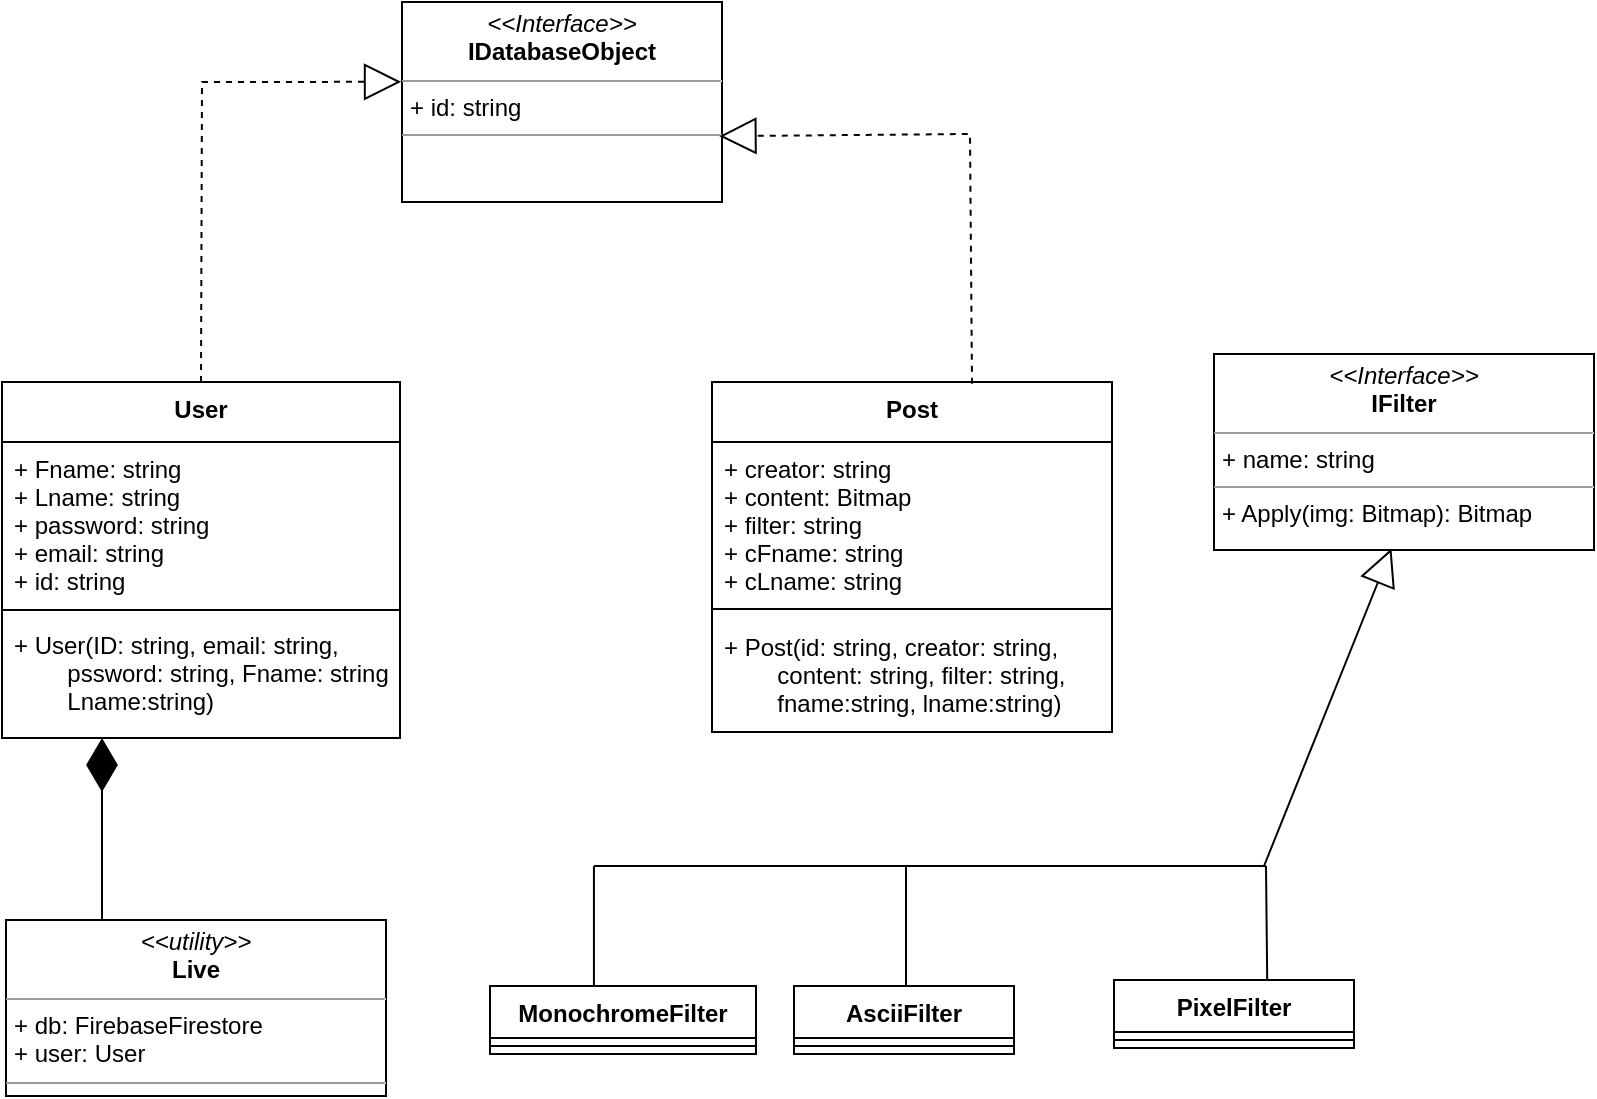 <mxfile version="21.1.7" type="github">
  <diagram id="5j97dR44W0pkRMfTW0MN" name="‫עמוד-1‬">
    <mxGraphModel dx="979" dy="512" grid="0" gridSize="10" guides="1" tooltips="1" connect="1" arrows="1" fold="1" page="1" pageScale="1" pageWidth="827" pageHeight="1169" math="0" shadow="0">
      <root>
        <mxCell id="0" />
        <mxCell id="1" parent="0" />
        <mxCell id="RlVIT7YuRauQy9fZDoNZ-9" value="User" style="swimlane;fontStyle=1;align=center;verticalAlign=top;childLayout=stackLayout;horizontal=1;startSize=30;horizontalStack=0;resizeParent=1;resizeParentMax=0;resizeLast=0;collapsible=1;marginBottom=0;rounded=0;" parent="1" vertex="1">
          <mxGeometry x="19" y="226" width="199" height="178" as="geometry" />
        </mxCell>
        <mxCell id="RlVIT7YuRauQy9fZDoNZ-10" value="+ Fname: string&#xa;+ Lname: string&#xa;+ password: string&#xa;+ email: string&#xa;+ id: string" style="text;strokeColor=none;fillColor=none;align=left;verticalAlign=top;spacingLeft=4;spacingRight=4;overflow=hidden;rotatable=0;points=[[0,0.5],[1,0.5]];portConstraint=eastwest;rounded=0;" parent="RlVIT7YuRauQy9fZDoNZ-9" vertex="1">
          <mxGeometry y="30" width="199" height="80" as="geometry" />
        </mxCell>
        <mxCell id="RlVIT7YuRauQy9fZDoNZ-11" value="" style="line;strokeWidth=1;fillColor=none;align=left;verticalAlign=middle;spacingTop=-1;spacingLeft=3;spacingRight=3;rotatable=0;labelPosition=right;points=[];portConstraint=eastwest;strokeColor=inherit;rounded=0;" parent="RlVIT7YuRauQy9fZDoNZ-9" vertex="1">
          <mxGeometry y="110" width="199" height="8" as="geometry" />
        </mxCell>
        <mxCell id="RlVIT7YuRauQy9fZDoNZ-12" value="+ User(ID: string, email: string,&#xa;        pssword: string, Fname: string,&#xa;        Lname:string)" style="text;strokeColor=none;fillColor=none;align=left;verticalAlign=top;spacingLeft=4;spacingRight=4;overflow=hidden;rotatable=0;points=[[0,0.5],[1,0.5]];portConstraint=eastwest;rounded=0;" parent="RlVIT7YuRauQy9fZDoNZ-9" vertex="1">
          <mxGeometry y="118" width="199" height="60" as="geometry" />
        </mxCell>
        <mxCell id="RlVIT7YuRauQy9fZDoNZ-13" value="Post" style="swimlane;fontStyle=1;align=center;verticalAlign=top;childLayout=stackLayout;horizontal=1;startSize=30;horizontalStack=0;resizeParent=1;resizeParentMax=0;resizeLast=0;collapsible=1;marginBottom=0;" parent="1" vertex="1">
          <mxGeometry x="374" y="226" width="200" height="175" as="geometry" />
        </mxCell>
        <mxCell id="RlVIT7YuRauQy9fZDoNZ-14" value="+ creator: string&#xa;+ content: Bitmap&#xa;+ filter: string&#xa;+ cFname: string&#xa;+ cLname: string" style="text;strokeColor=none;fillColor=none;align=left;verticalAlign=top;spacingLeft=4;spacingRight=4;overflow=hidden;rotatable=0;points=[[0,0.5],[1,0.5]];portConstraint=eastwest;" parent="RlVIT7YuRauQy9fZDoNZ-13" vertex="1">
          <mxGeometry y="30" width="200" height="78" as="geometry" />
        </mxCell>
        <mxCell id="RlVIT7YuRauQy9fZDoNZ-15" value="" style="line;strokeWidth=1;fillColor=none;align=left;verticalAlign=middle;spacingTop=-1;spacingLeft=3;spacingRight=3;rotatable=0;labelPosition=right;points=[];portConstraint=eastwest;strokeColor=inherit;" parent="RlVIT7YuRauQy9fZDoNZ-13" vertex="1">
          <mxGeometry y="108" width="200" height="11" as="geometry" />
        </mxCell>
        <mxCell id="RlVIT7YuRauQy9fZDoNZ-16" value="+ Post(id: string, creator: string, &#xa;        content: string, filter: string,&#xa;        fname:string, lname:string)" style="text;strokeColor=none;fillColor=none;align=left;verticalAlign=top;spacingLeft=4;spacingRight=4;overflow=hidden;rotatable=0;points=[[0,0.5],[1,0.5]];portConstraint=eastwest;" parent="RlVIT7YuRauQy9fZDoNZ-13" vertex="1">
          <mxGeometry y="119" width="200" height="56" as="geometry" />
        </mxCell>
        <mxCell id="RlVIT7YuRauQy9fZDoNZ-22" value="" style="endArrow=block;endSize=16;endFill=0;html=1;rounded=0;exitX=0.5;exitY=0;exitDx=0;exitDy=0;entryX=-0.003;entryY=0.399;entryDx=0;entryDy=0;dashed=1;entryPerimeter=0;" parent="1" source="RlVIT7YuRauQy9fZDoNZ-9" target="RlVIT7YuRauQy9fZDoNZ-42" edge="1">
          <mxGeometry width="160" relative="1" as="geometry">
            <mxPoint x="119" y="216" as="sourcePoint" />
            <mxPoint x="219.0" y="76" as="targetPoint" />
            <Array as="points">
              <mxPoint x="119" y="76" />
            </Array>
          </mxGeometry>
        </mxCell>
        <mxCell id="RlVIT7YuRauQy9fZDoNZ-42" value="&lt;p style=&quot;margin:0px;margin-top:4px;text-align:center;&quot;&gt;&lt;i&gt;&amp;lt;&amp;lt;Interface&amp;gt;&amp;gt;&lt;/i&gt;&lt;br&gt;&lt;b&gt;IDatabaseObject&lt;/b&gt;&lt;/p&gt;&lt;hr size=&quot;1&quot;&gt;&lt;p style=&quot;margin:0px;margin-left:4px;&quot;&gt;+ id: string&lt;br&gt;&lt;/p&gt;&lt;hr size=&quot;1&quot;&gt;&lt;p style=&quot;margin:0px;margin-left:4px;&quot;&gt;&lt;br&gt;&lt;/p&gt;" style="verticalAlign=top;align=left;overflow=fill;fontSize=12;fontFamily=Helvetica;html=1;" parent="1" vertex="1">
          <mxGeometry x="219" y="36" width="160" height="100" as="geometry" />
        </mxCell>
        <mxCell id="RlVIT7YuRauQy9fZDoNZ-43" value="" style="endArrow=block;endSize=16;endFill=0;html=1;rounded=0;exitX=0.65;exitY=0.005;exitDx=0;exitDy=0;dashed=1;entryX=0.992;entryY=0.671;entryDx=0;entryDy=0;entryPerimeter=0;exitPerimeter=0;" parent="1" source="RlVIT7YuRauQy9fZDoNZ-13" target="RlVIT7YuRauQy9fZDoNZ-42" edge="1">
          <mxGeometry width="160" relative="1" as="geometry">
            <mxPoint x="499" y="226.0" as="sourcePoint" />
            <mxPoint x="379" y="76" as="targetPoint" />
            <Array as="points">
              <mxPoint x="503" y="102" />
            </Array>
          </mxGeometry>
        </mxCell>
        <mxCell id="RlVIT7YuRauQy9fZDoNZ-53" value="" style="endArrow=block;endSize=16;endFill=0;html=1;rounded=0;entryX=0.467;entryY=0.993;entryDx=0;entryDy=0;entryPerimeter=0;" parent="1" target="Nct13a2ik9a1Dru6cYVa-1" edge="1">
          <mxGeometry width="160" relative="1" as="geometry">
            <mxPoint x="650" y="468" as="sourcePoint" />
            <mxPoint x="716.29" y="385.176" as="targetPoint" />
            <Array as="points" />
          </mxGeometry>
        </mxCell>
        <mxCell id="RlVIT7YuRauQy9fZDoNZ-58" value="" style="endArrow=none;html=1;rounded=0;" parent="1" edge="1">
          <mxGeometry width="50" height="50" relative="1" as="geometry">
            <mxPoint x="315" y="468" as="sourcePoint" />
            <mxPoint x="651" y="468" as="targetPoint" />
          </mxGeometry>
        </mxCell>
        <mxCell id="RlVIT7YuRauQy9fZDoNZ-59" value="" style="endArrow=none;html=1;rounded=0;" parent="1" edge="1">
          <mxGeometry width="50" height="50" relative="1" as="geometry">
            <mxPoint x="314.97" y="528" as="sourcePoint" />
            <mxPoint x="314.97" y="468" as="targetPoint" />
          </mxGeometry>
        </mxCell>
        <mxCell id="RlVIT7YuRauQy9fZDoNZ-60" value="" style="endArrow=none;html=1;rounded=0;" parent="1" edge="1">
          <mxGeometry width="50" height="50" relative="1" as="geometry">
            <mxPoint x="471" y="528" as="sourcePoint" />
            <mxPoint x="471" y="468" as="targetPoint" />
          </mxGeometry>
        </mxCell>
        <mxCell id="RlVIT7YuRauQy9fZDoNZ-61" value="" style="endArrow=none;html=1;rounded=0;exitX=0.497;exitY=-0.004;exitDx=0;exitDy=0;exitPerimeter=0;" parent="1" edge="1">
          <mxGeometry width="50" height="50" relative="1" as="geometry">
            <mxPoint x="651.64" y="527.864" as="sourcePoint" />
            <mxPoint x="651" y="468" as="targetPoint" />
          </mxGeometry>
        </mxCell>
        <mxCell id="RlVIT7YuRauQy9fZDoNZ-62" value="PixelFilter" style="swimlane;fontStyle=1;align=center;verticalAlign=top;childLayout=stackLayout;horizontal=1;startSize=26;horizontalStack=0;resizeParent=1;resizeParentMax=0;resizeLast=0;collapsible=1;marginBottom=0;" parent="1" vertex="1">
          <mxGeometry x="575" y="525" width="120" height="34" as="geometry" />
        </mxCell>
        <mxCell id="RlVIT7YuRauQy9fZDoNZ-64" value="" style="line;strokeWidth=1;fillColor=none;align=left;verticalAlign=middle;spacingTop=-1;spacingLeft=3;spacingRight=3;rotatable=0;labelPosition=right;points=[];portConstraint=eastwest;strokeColor=inherit;" parent="RlVIT7YuRauQy9fZDoNZ-62" vertex="1">
          <mxGeometry y="26" width="120" height="8" as="geometry" />
        </mxCell>
        <mxCell id="RlVIT7YuRauQy9fZDoNZ-66" value="AsciiFilter" style="swimlane;fontStyle=1;align=center;verticalAlign=top;childLayout=stackLayout;horizontal=1;startSize=26;horizontalStack=0;resizeParent=1;resizeParentMax=0;resizeLast=0;collapsible=1;marginBottom=0;" parent="1" vertex="1">
          <mxGeometry x="415" y="528" width="110" height="34" as="geometry" />
        </mxCell>
        <mxCell id="RlVIT7YuRauQy9fZDoNZ-67" value="" style="line;strokeWidth=1;fillColor=none;align=left;verticalAlign=middle;spacingTop=-1;spacingLeft=3;spacingRight=3;rotatable=0;labelPosition=right;points=[];portConstraint=eastwest;strokeColor=inherit;" parent="RlVIT7YuRauQy9fZDoNZ-66" vertex="1">
          <mxGeometry y="26" width="110" height="8" as="geometry" />
        </mxCell>
        <mxCell id="I7XnUN0qQvFKLFBBOWLg-1" value="MonochromeFilter" style="swimlane;fontStyle=1;align=center;verticalAlign=top;childLayout=stackLayout;horizontal=1;startSize=26;horizontalStack=0;resizeParent=1;resizeParentMax=0;resizeLast=0;collapsible=1;marginBottom=0;" parent="1" vertex="1">
          <mxGeometry x="263" y="528" width="133" height="34" as="geometry" />
        </mxCell>
        <mxCell id="I7XnUN0qQvFKLFBBOWLg-2" value="" style="line;strokeWidth=1;fillColor=none;align=left;verticalAlign=middle;spacingTop=-1;spacingLeft=3;spacingRight=3;rotatable=0;labelPosition=right;points=[];portConstraint=eastwest;strokeColor=inherit;" parent="I7XnUN0qQvFKLFBBOWLg-1" vertex="1">
          <mxGeometry y="26" width="133" height="8" as="geometry" />
        </mxCell>
        <mxCell id="Nct13a2ik9a1Dru6cYVa-1" value="&lt;p style=&quot;margin:0px;margin-top:4px;text-align:center;&quot;&gt;&lt;i&gt;&amp;lt;&amp;lt;Interface&amp;gt;&amp;gt;&lt;/i&gt;&lt;br&gt;&lt;b&gt;IFilter&lt;/b&gt;&lt;/p&gt;&lt;hr size=&quot;1&quot;&gt;&lt;p style=&quot;margin:0px;margin-left:4px;&quot;&gt;+ name: string&lt;/p&gt;&lt;hr size=&quot;1&quot;&gt;&lt;p style=&quot;margin:0px;margin-left:4px;&quot;&gt;+ Apply(img: Bitmap): Bitmap&lt;/p&gt;" style="verticalAlign=top;align=left;overflow=fill;fontSize=12;fontFamily=Helvetica;html=1;" parent="1" vertex="1">
          <mxGeometry x="625" y="212" width="190" height="98" as="geometry" />
        </mxCell>
        <mxCell id="Nct13a2ik9a1Dru6cYVa-2" value="&lt;p style=&quot;margin:0px;margin-top:4px;text-align:center;&quot;&gt;&lt;i&gt;&amp;lt;&amp;lt;utility&amp;gt;&amp;gt;&lt;/i&gt;&lt;br&gt;&lt;b&gt;Live&lt;/b&gt;&lt;/p&gt;&lt;hr size=&quot;1&quot;&gt;&lt;p style=&quot;margin:0px;margin-left:4px;&quot;&gt;+ db: FirebaseFirestore&lt;br&gt;+ user: User&lt;/p&gt;&lt;hr size=&quot;1&quot;&gt;&lt;p style=&quot;margin:0px;margin-left:4px;&quot;&gt;&lt;br&gt;&lt;/p&gt;" style="verticalAlign=top;align=left;overflow=fill;fontSize=12;fontFamily=Helvetica;html=1;" parent="1" vertex="1">
          <mxGeometry x="21" y="495" width="190" height="88" as="geometry" />
        </mxCell>
        <mxCell id="Nct13a2ik9a1Dru6cYVa-3" value="" style="endArrow=diamondThin;endFill=1;endSize=24;html=1;rounded=0;strokeWidth=1;entryX=1;entryY=0.5;entryDx=0;entryDy=0;" parent="1" edge="1">
          <mxGeometry width="160" relative="1" as="geometry">
            <mxPoint x="69" y="495" as="sourcePoint" />
            <mxPoint x="69" y="404" as="targetPoint" />
          </mxGeometry>
        </mxCell>
      </root>
    </mxGraphModel>
  </diagram>
</mxfile>
